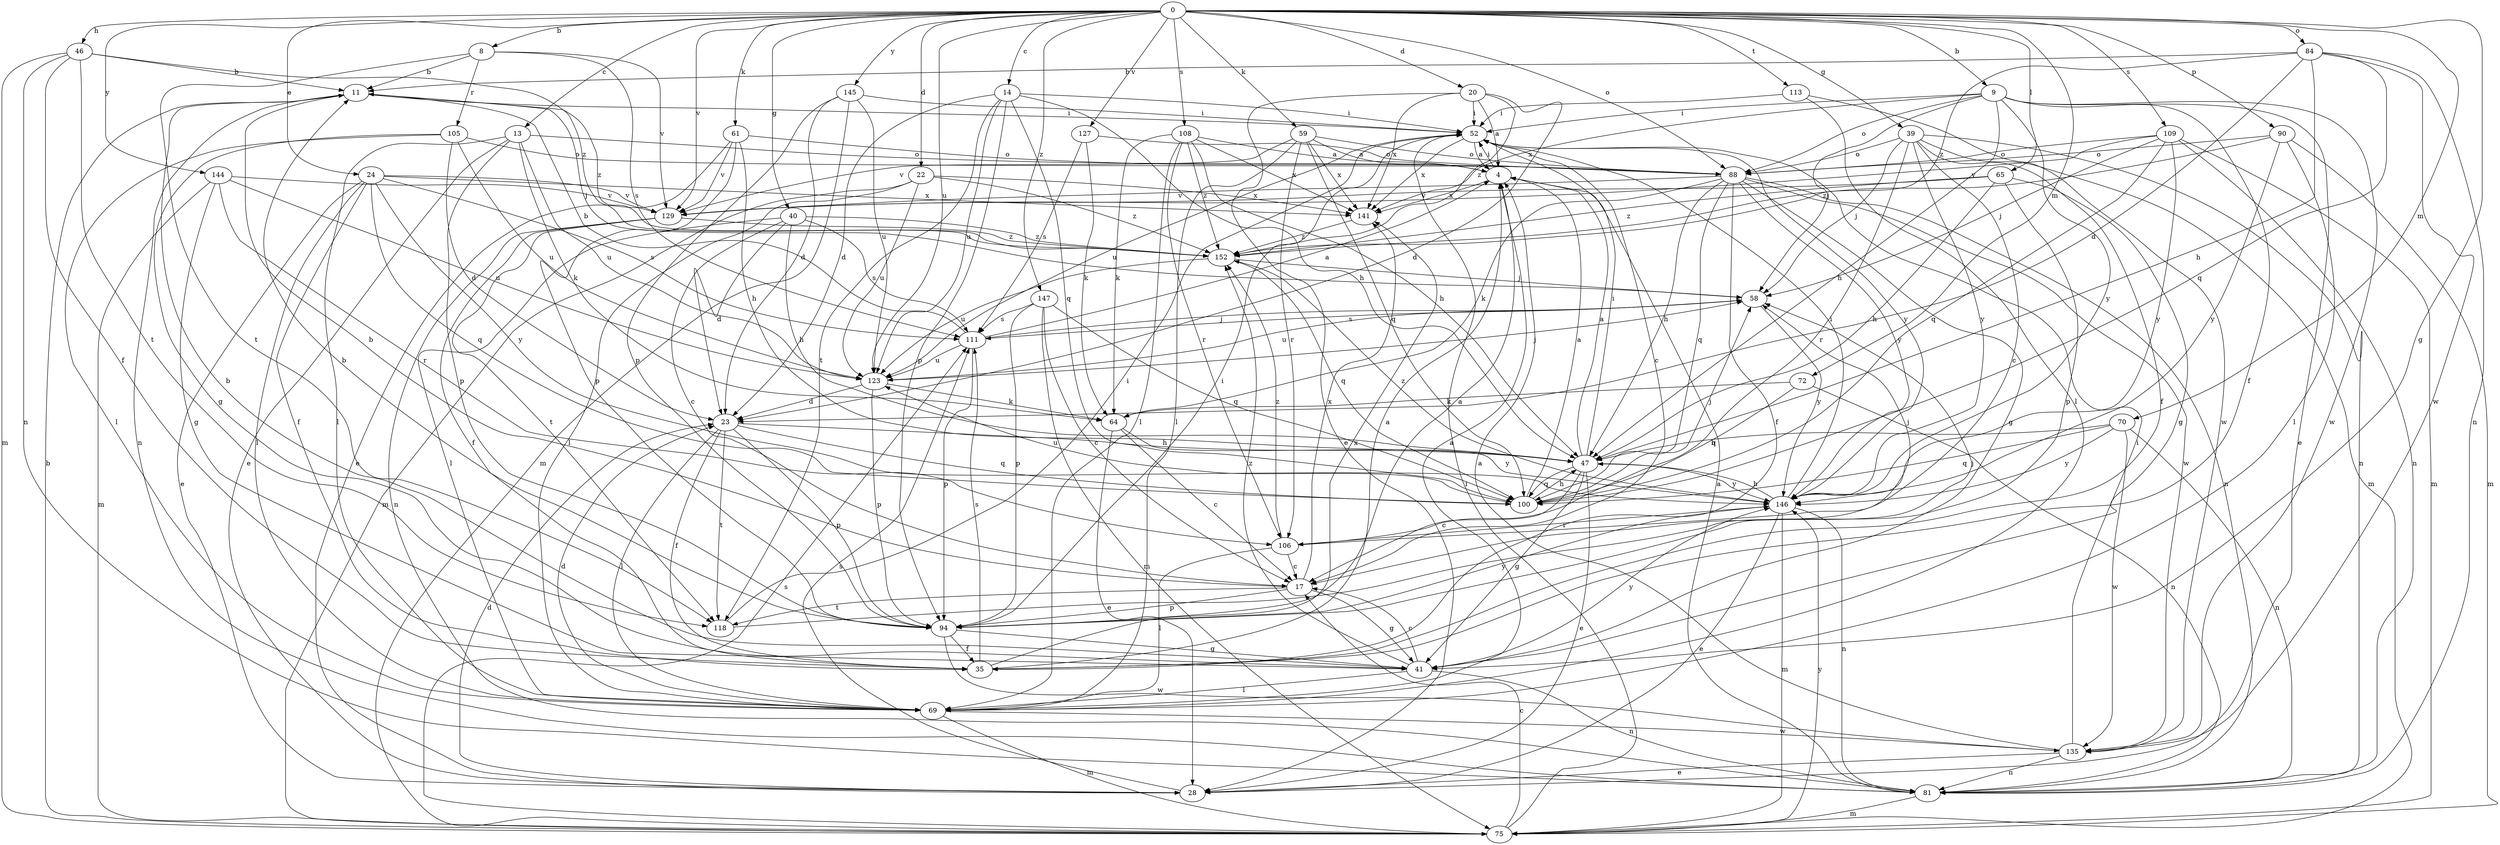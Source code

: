 strict digraph  {
0;
4;
8;
9;
11;
13;
14;
17;
20;
22;
23;
24;
28;
35;
39;
40;
41;
46;
47;
52;
58;
59;
61;
64;
65;
69;
70;
72;
75;
81;
84;
88;
90;
94;
100;
105;
106;
108;
109;
111;
113;
118;
123;
127;
129;
135;
141;
144;
145;
146;
147;
152;
0 -> 8  [label=b];
0 -> 9  [label=b];
0 -> 13  [label=c];
0 -> 14  [label=c];
0 -> 20  [label=d];
0 -> 22  [label=d];
0 -> 24  [label=e];
0 -> 39  [label=g];
0 -> 40  [label=g];
0 -> 41  [label=g];
0 -> 46  [label=h];
0 -> 59  [label=k];
0 -> 61  [label=k];
0 -> 65  [label=l];
0 -> 70  [label=m];
0 -> 72  [label=m];
0 -> 84  [label=o];
0 -> 88  [label=o];
0 -> 90  [label=p];
0 -> 108  [label=s];
0 -> 109  [label=s];
0 -> 113  [label=t];
0 -> 123  [label=u];
0 -> 127  [label=v];
0 -> 129  [label=v];
0 -> 144  [label=y];
0 -> 145  [label=y];
0 -> 147  [label=z];
4 -> 52  [label=i];
4 -> 141  [label=x];
8 -> 11  [label=b];
8 -> 105  [label=r];
8 -> 111  [label=s];
8 -> 118  [label=t];
8 -> 129  [label=v];
9 -> 28  [label=e];
9 -> 35  [label=f];
9 -> 47  [label=h];
9 -> 52  [label=i];
9 -> 58  [label=j];
9 -> 88  [label=o];
9 -> 135  [label=w];
9 -> 141  [label=x];
9 -> 146  [label=y];
11 -> 52  [label=i];
11 -> 58  [label=j];
11 -> 81  [label=n];
11 -> 152  [label=z];
13 -> 28  [label=e];
13 -> 64  [label=k];
13 -> 69  [label=l];
13 -> 88  [label=o];
13 -> 94  [label=p];
13 -> 123  [label=u];
14 -> 23  [label=d];
14 -> 47  [label=h];
14 -> 52  [label=i];
14 -> 94  [label=p];
14 -> 100  [label=q];
14 -> 118  [label=t];
14 -> 123  [label=u];
17 -> 11  [label=b];
17 -> 41  [label=g];
17 -> 94  [label=p];
17 -> 118  [label=t];
17 -> 141  [label=x];
20 -> 4  [label=a];
20 -> 23  [label=d];
20 -> 28  [label=e];
20 -> 52  [label=i];
20 -> 141  [label=x];
20 -> 152  [label=z];
22 -> 69  [label=l];
22 -> 75  [label=m];
22 -> 123  [label=u];
22 -> 141  [label=x];
22 -> 152  [label=z];
23 -> 35  [label=f];
23 -> 47  [label=h];
23 -> 69  [label=l];
23 -> 94  [label=p];
23 -> 100  [label=q];
23 -> 118  [label=t];
24 -> 28  [label=e];
24 -> 35  [label=f];
24 -> 69  [label=l];
24 -> 100  [label=q];
24 -> 111  [label=s];
24 -> 129  [label=v];
24 -> 141  [label=x];
24 -> 146  [label=y];
28 -> 23  [label=d];
28 -> 111  [label=s];
35 -> 4  [label=a];
35 -> 111  [label=s];
35 -> 141  [label=x];
39 -> 17  [label=c];
39 -> 35  [label=f];
39 -> 58  [label=j];
39 -> 75  [label=m];
39 -> 81  [label=n];
39 -> 88  [label=o];
39 -> 106  [label=r];
39 -> 146  [label=y];
40 -> 17  [label=c];
40 -> 23  [label=d];
40 -> 47  [label=h];
40 -> 69  [label=l];
40 -> 111  [label=s];
40 -> 152  [label=z];
41 -> 11  [label=b];
41 -> 17  [label=c];
41 -> 69  [label=l];
41 -> 81  [label=n];
41 -> 146  [label=y];
41 -> 152  [label=z];
46 -> 11  [label=b];
46 -> 35  [label=f];
46 -> 75  [label=m];
46 -> 81  [label=n];
46 -> 118  [label=t];
46 -> 152  [label=z];
47 -> 4  [label=a];
47 -> 17  [label=c];
47 -> 28  [label=e];
47 -> 41  [label=g];
47 -> 52  [label=i];
47 -> 100  [label=q];
47 -> 146  [label=y];
52 -> 4  [label=a];
52 -> 17  [label=c];
52 -> 123  [label=u];
52 -> 141  [label=x];
52 -> 146  [label=y];
58 -> 111  [label=s];
58 -> 123  [label=u];
58 -> 146  [label=y];
59 -> 4  [label=a];
59 -> 69  [label=l];
59 -> 88  [label=o];
59 -> 100  [label=q];
59 -> 106  [label=r];
59 -> 129  [label=v];
59 -> 141  [label=x];
61 -> 28  [label=e];
61 -> 47  [label=h];
61 -> 88  [label=o];
61 -> 94  [label=p];
61 -> 129  [label=v];
64 -> 17  [label=c];
64 -> 28  [label=e];
64 -> 146  [label=y];
65 -> 41  [label=g];
65 -> 47  [label=h];
65 -> 94  [label=p];
65 -> 129  [label=v];
65 -> 152  [label=z];
69 -> 4  [label=a];
69 -> 23  [label=d];
69 -> 75  [label=m];
69 -> 135  [label=w];
70 -> 47  [label=h];
70 -> 81  [label=n];
70 -> 100  [label=q];
70 -> 135  [label=w];
70 -> 146  [label=y];
72 -> 64  [label=k];
72 -> 81  [label=n];
72 -> 100  [label=q];
75 -> 11  [label=b];
75 -> 17  [label=c];
75 -> 52  [label=i];
75 -> 111  [label=s];
75 -> 146  [label=y];
81 -> 4  [label=a];
81 -> 75  [label=m];
84 -> 11  [label=b];
84 -> 23  [label=d];
84 -> 47  [label=h];
84 -> 81  [label=n];
84 -> 100  [label=q];
84 -> 135  [label=w];
84 -> 152  [label=z];
88 -> 35  [label=f];
88 -> 41  [label=g];
88 -> 47  [label=h];
88 -> 64  [label=k];
88 -> 81  [label=n];
88 -> 100  [label=q];
88 -> 129  [label=v];
88 -> 135  [label=w];
88 -> 146  [label=y];
90 -> 69  [label=l];
90 -> 75  [label=m];
90 -> 88  [label=o];
90 -> 146  [label=y];
90 -> 152  [label=z];
94 -> 4  [label=a];
94 -> 11  [label=b];
94 -> 35  [label=f];
94 -> 41  [label=g];
94 -> 52  [label=i];
94 -> 135  [label=w];
94 -> 146  [label=y];
100 -> 4  [label=a];
100 -> 47  [label=h];
100 -> 58  [label=j];
100 -> 123  [label=u];
105 -> 23  [label=d];
105 -> 41  [label=g];
105 -> 69  [label=l];
105 -> 88  [label=o];
105 -> 123  [label=u];
106 -> 17  [label=c];
106 -> 58  [label=j];
106 -> 69  [label=l];
106 -> 152  [label=z];
108 -> 4  [label=a];
108 -> 47  [label=h];
108 -> 64  [label=k];
108 -> 69  [label=l];
108 -> 106  [label=r];
108 -> 141  [label=x];
108 -> 152  [label=z];
109 -> 58  [label=j];
109 -> 75  [label=m];
109 -> 81  [label=n];
109 -> 88  [label=o];
109 -> 100  [label=q];
109 -> 129  [label=v];
109 -> 146  [label=y];
111 -> 4  [label=a];
111 -> 11  [label=b];
111 -> 58  [label=j];
111 -> 94  [label=p];
111 -> 123  [label=u];
113 -> 52  [label=i];
113 -> 69  [label=l];
113 -> 135  [label=w];
118 -> 52  [label=i];
118 -> 58  [label=j];
123 -> 23  [label=d];
123 -> 58  [label=j];
123 -> 64  [label=k];
123 -> 94  [label=p];
127 -> 64  [label=k];
127 -> 88  [label=o];
127 -> 111  [label=s];
129 -> 35  [label=f];
129 -> 81  [label=n];
129 -> 118  [label=t];
129 -> 152  [label=z];
135 -> 4  [label=a];
135 -> 28  [label=e];
135 -> 52  [label=i];
135 -> 81  [label=n];
141 -> 152  [label=z];
144 -> 41  [label=g];
144 -> 75  [label=m];
144 -> 106  [label=r];
144 -> 123  [label=u];
144 -> 129  [label=v];
145 -> 23  [label=d];
145 -> 52  [label=i];
145 -> 75  [label=m];
145 -> 94  [label=p];
145 -> 123  [label=u];
146 -> 28  [label=e];
146 -> 47  [label=h];
146 -> 52  [label=i];
146 -> 75  [label=m];
146 -> 81  [label=n];
146 -> 106  [label=r];
146 -> 152  [label=z];
147 -> 17  [label=c];
147 -> 75  [label=m];
147 -> 94  [label=p];
147 -> 100  [label=q];
147 -> 111  [label=s];
152 -> 58  [label=j];
152 -> 100  [label=q];
152 -> 123  [label=u];
}
